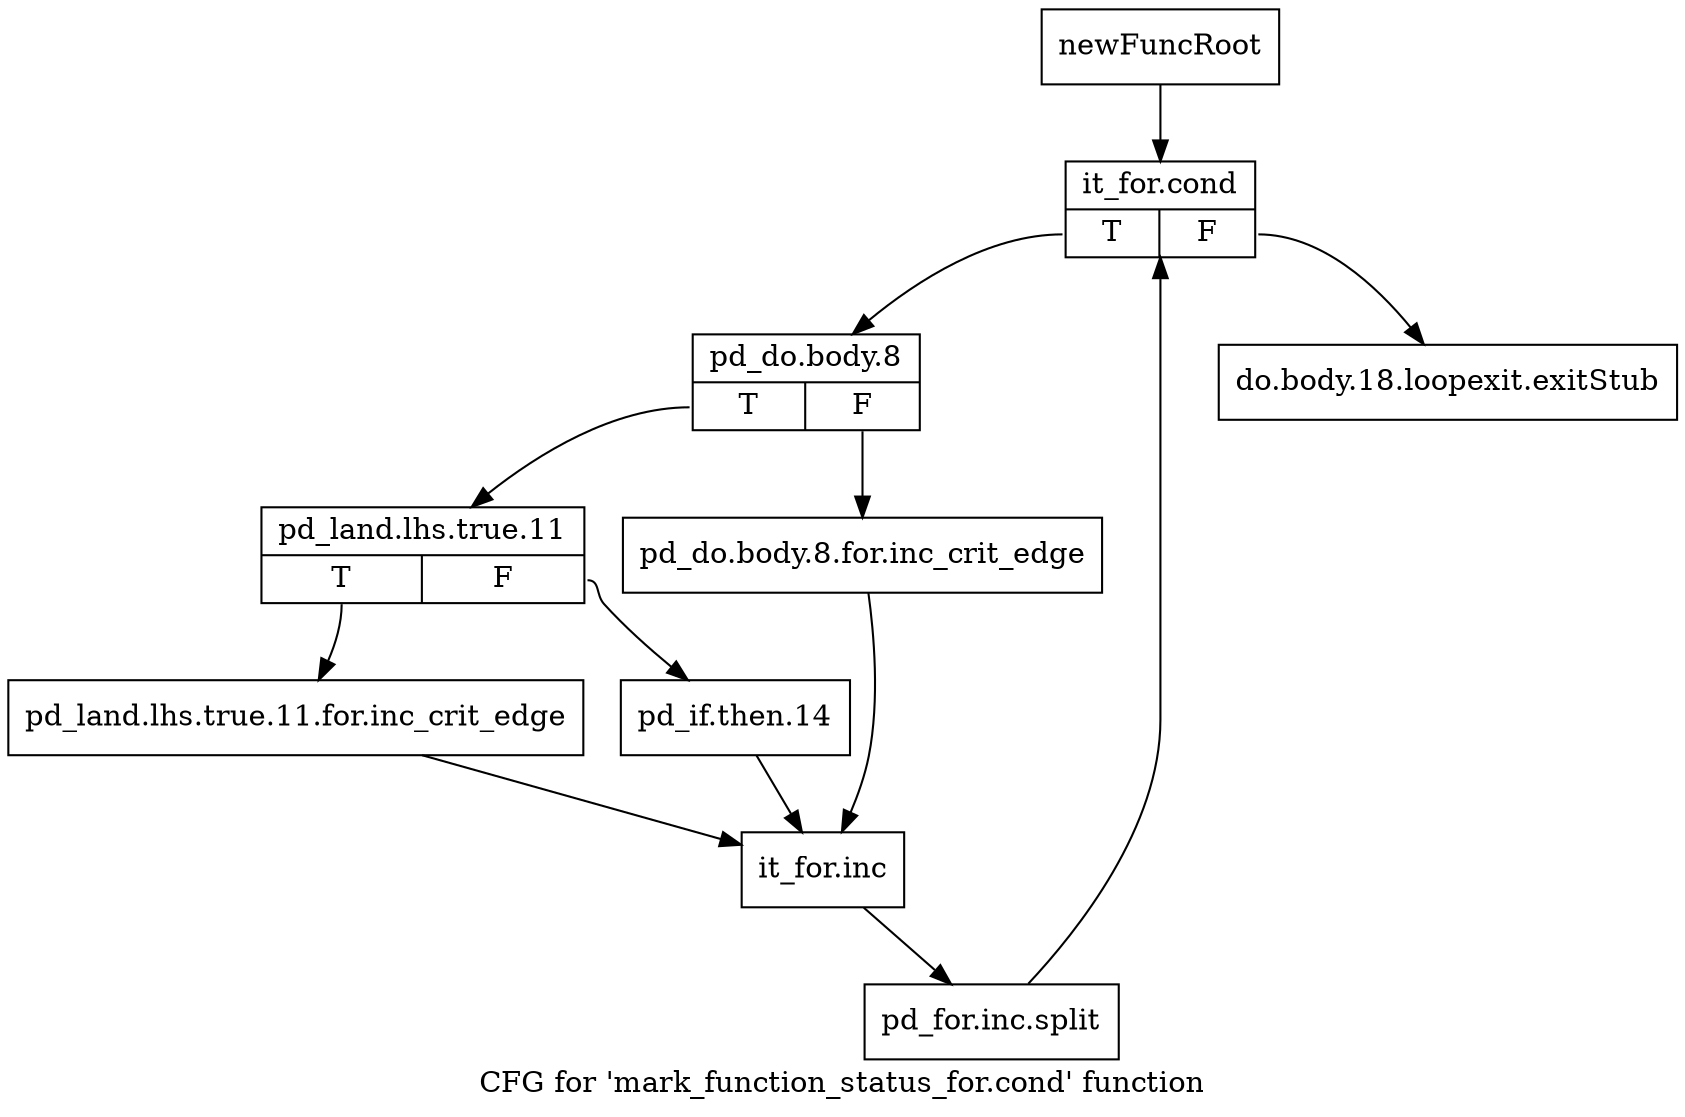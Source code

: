 digraph "CFG for 'mark_function_status_for.cond' function" {
	label="CFG for 'mark_function_status_for.cond' function";

	Node0xb0d7dc0 [shape=record,label="{newFuncRoot}"];
	Node0xb0d7dc0 -> Node0xb0d7e60;
	Node0xb0d7e10 [shape=record,label="{do.body.18.loopexit.exitStub}"];
	Node0xb0d7e60 [shape=record,label="{it_for.cond|{<s0>T|<s1>F}}"];
	Node0xb0d7e60:s0 -> Node0xb0d7eb0;
	Node0xb0d7e60:s1 -> Node0xb0d7e10;
	Node0xb0d7eb0 [shape=record,label="{pd_do.body.8|{<s0>T|<s1>F}}"];
	Node0xb0d7eb0:s0 -> Node0xb0d7f50;
	Node0xb0d7eb0:s1 -> Node0xb0d7f00;
	Node0xb0d7f00 [shape=record,label="{pd_do.body.8.for.inc_crit_edge}"];
	Node0xb0d7f00 -> Node0xb0d8040;
	Node0xb0d7f50 [shape=record,label="{pd_land.lhs.true.11|{<s0>T|<s1>F}}"];
	Node0xb0d7f50:s0 -> Node0xb0d7ff0;
	Node0xb0d7f50:s1 -> Node0xb0d7fa0;
	Node0xb0d7fa0 [shape=record,label="{pd_if.then.14}"];
	Node0xb0d7fa0 -> Node0xb0d8040;
	Node0xb0d7ff0 [shape=record,label="{pd_land.lhs.true.11.for.inc_crit_edge}"];
	Node0xb0d7ff0 -> Node0xb0d8040;
	Node0xb0d8040 [shape=record,label="{it_for.inc}"];
	Node0xb0d8040 -> Node0xf535350;
	Node0xf535350 [shape=record,label="{pd_for.inc.split}"];
	Node0xf535350 -> Node0xb0d7e60;
}

